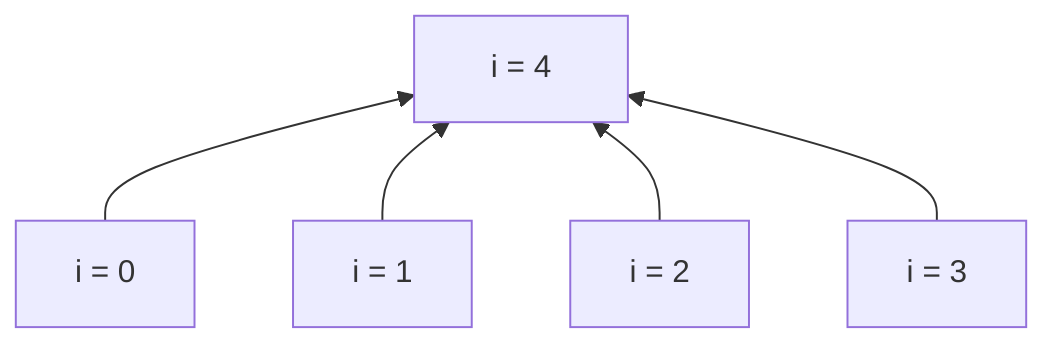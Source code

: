 graph BT
    global["#nbsp;#nbsp;i = 4#nbsp;#nbsp;"]
    iter0[i = 0]-->global
    iter1[i = 1]-->global
    iter2[i = 2]-->global
    iter3[i = 3]-->global